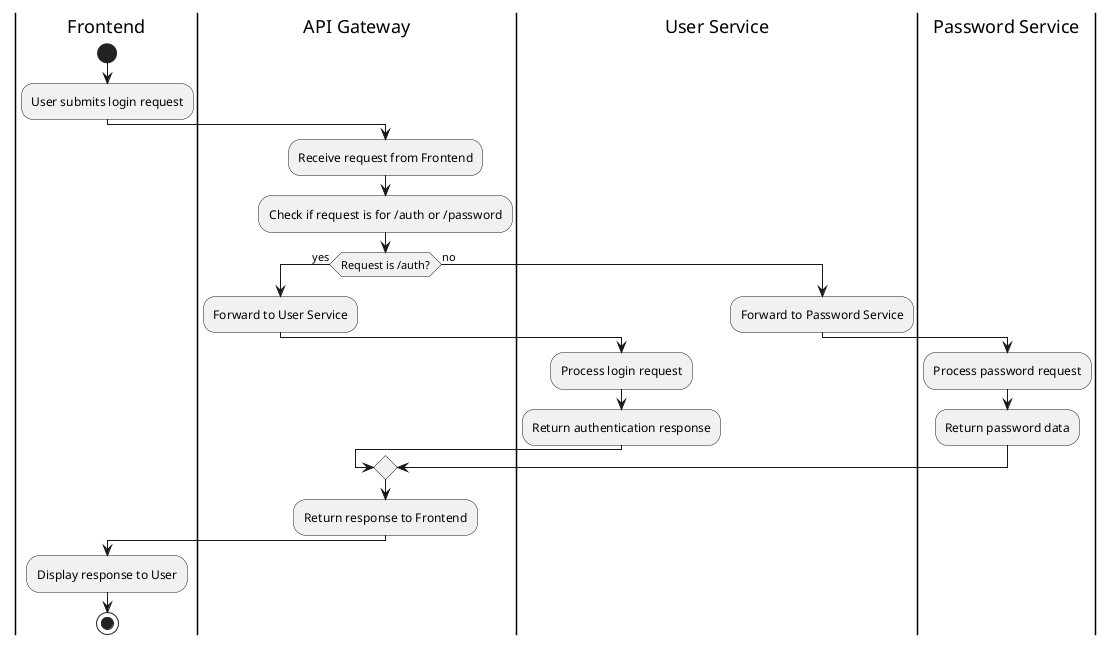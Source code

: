 @startuml Proxy_Activity_Diagram
|Frontend|
start
:User submits login request;
|API Gateway|
:Receive request from Frontend;
:Check if request is for /auth or /password;
if (Request is /auth?) then (yes)
  :Forward to User Service;
  |User Service|
  :Process login request;
  :Return authentication response;
else (no)
  :Forward to Password Service;
  |Password Service|
  :Process password request;
  :Return password data;
endif
|API Gateway|
:Return response to Frontend;
|Frontend|
:Display response to User;
stop
@enduml
